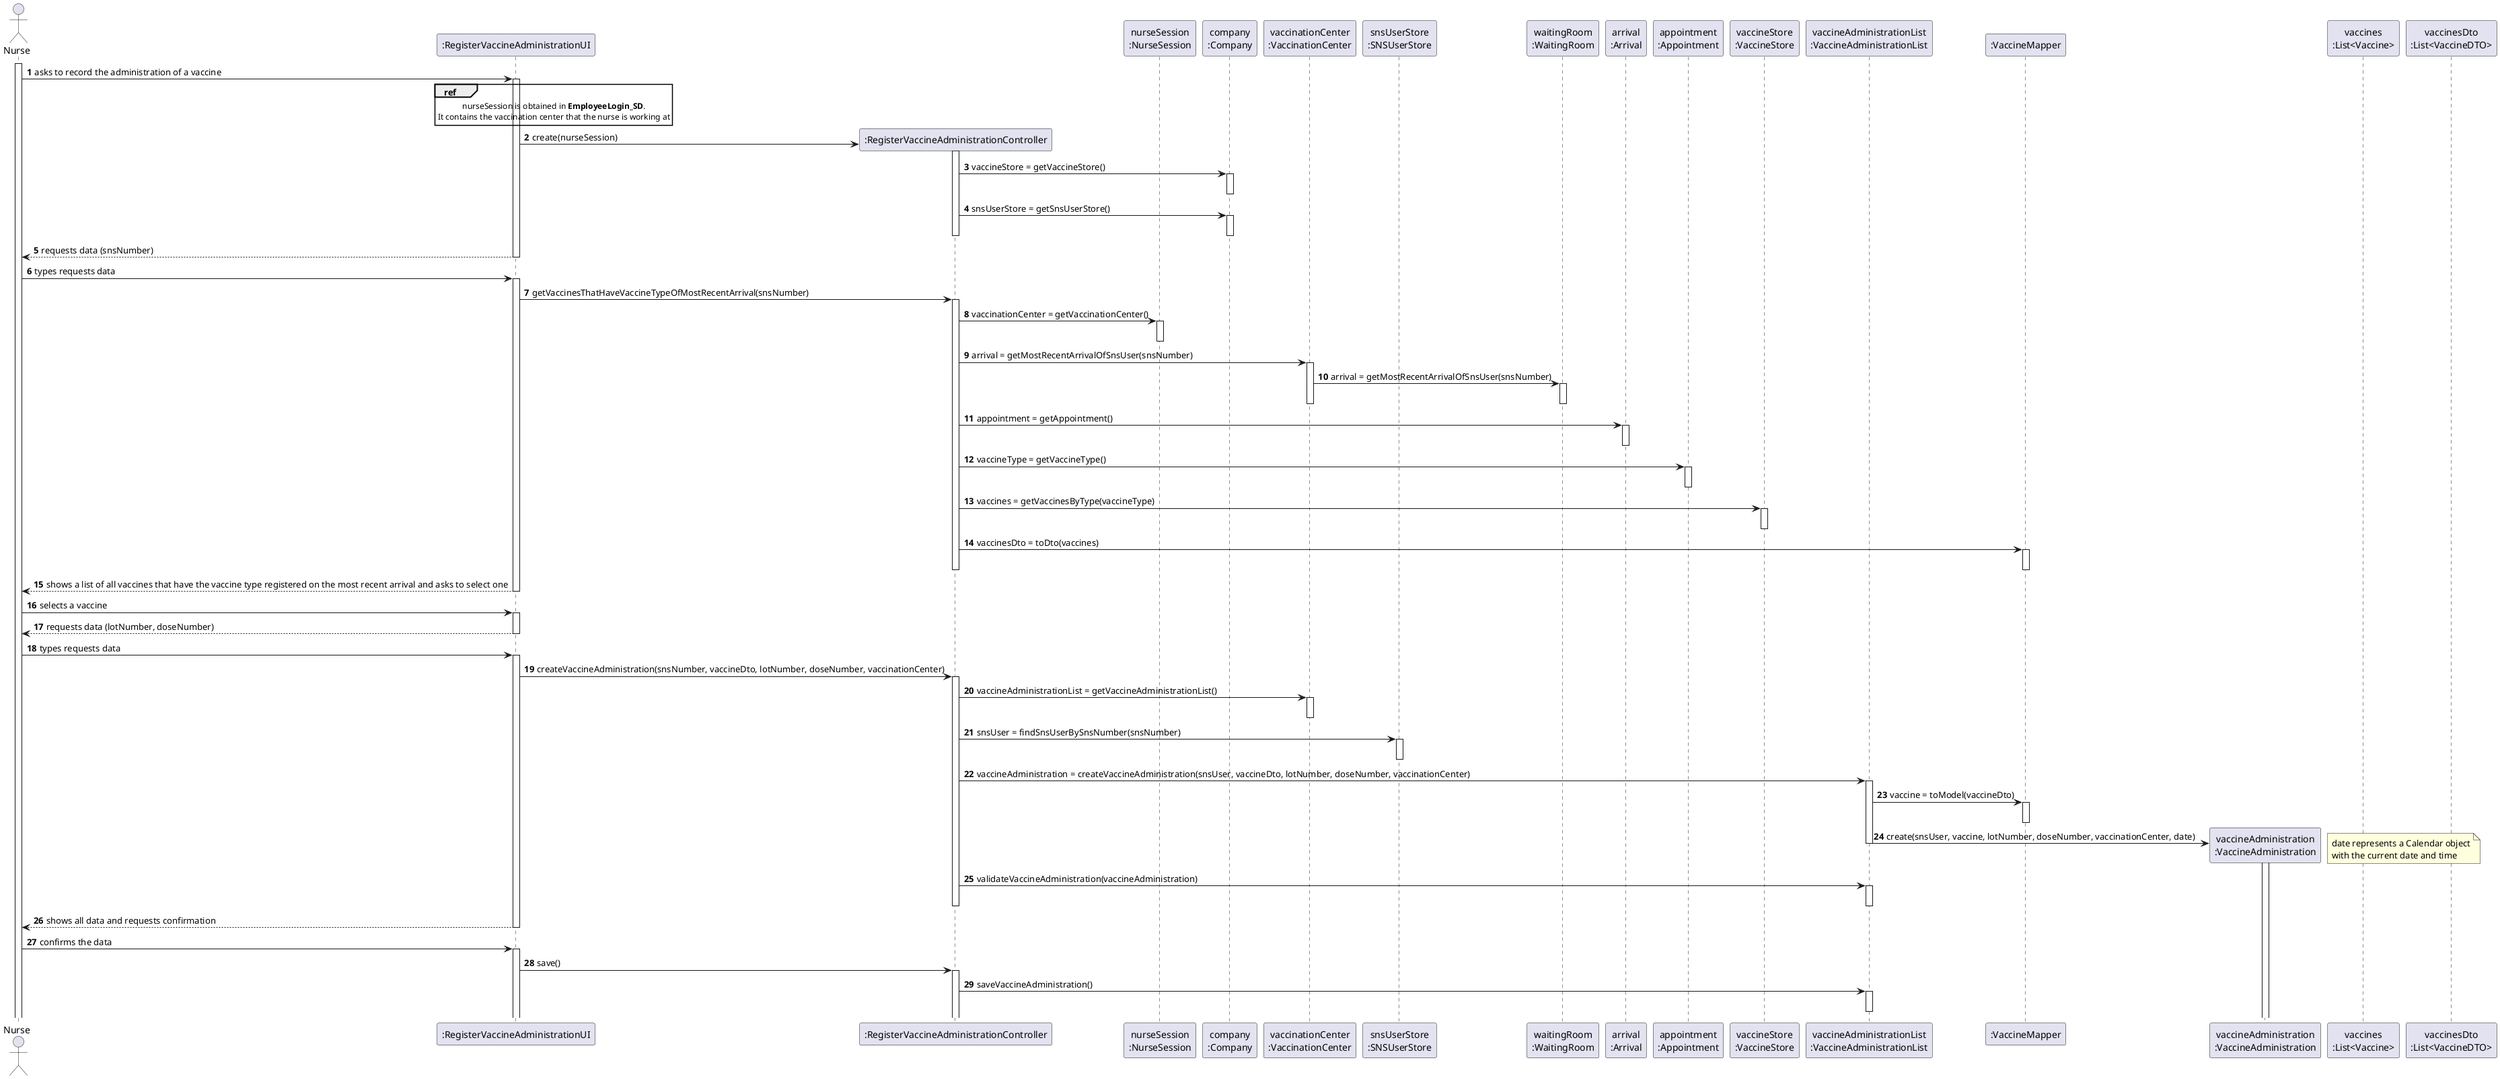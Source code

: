 @startuml US01_SD
autonumber
' hide footbox
actor "Nurse" as nurse

participant ":RegisterVaccineAdministrationUI" as ui
participant ":RegisterVaccineAdministrationController" as controller
participant "nurseSession\n:NurseSession" as nurseSession
participant "company\n:Company" as company
participant "vaccinationCenter\n:VaccinationCenter" as vaccinationCenter
participant "snsUserStore\n:SNSUserStore" as snsUserStore
participant "waitingRoom\n:WaitingRoom" as waitingRoom
participant "arrival\n:Arrival" as arrival
participant "appointment\n:Appointment" as appointment
participant "vaccineStore\n:VaccineStore" as vaccineStore
participant "vaccineAdministrationList\n:VaccineAdministrationList" as vaccineAdministrationList
participant ":VaccineMapper" as vaccineMapper
participant "vaccineAdministration\n:VaccineAdministration" as vaccineAdministration

participant "vaccines\n:List<Vaccine>" as vaccinesList
participant "vaccinesDto\n:List<VaccineDTO>" as vaccinesDtoList

activate nurse

nurse -> ui : asks to record the administration of a vaccine

activate ui
  ref over ui
    nurseSession is obtained in **EmployeeLogin_SD**.
    It contains the vaccination center that the nurse is working at
  end ref
  ui -> controller** : create(nurseSession)
  activate controller
    controller -> company : vaccineStore = getVaccineStore()
    activate company
    deactivate company
    controller -> company : snsUserStore = getSnsUserStore()
    activate company
    deactivate company
  deactivate controller
  ui --> nurse : requests data (snsNumber)
deactivate ui

nurse -> ui : types requests data

activate ui
  ui -> controller : getVaccinesThatHaveVaccineTypeOfMostRecentArrival(snsNumber)
  activate controller
    controller -> nurseSession : vaccinationCenter = getVaccinationCenter()
    activate nurseSession
    deactivate nurseSession
    controller -> vaccinationCenter : arrival = getMostRecentArrivalOfSnsUser(snsNumber)
    activate vaccinationCenter
      vaccinationCenter -> waitingRoom : arrival = getMostRecentArrivalOfSnsUser(snsNumber)
      activate waitingRoom
      deactivate waitingRoom
    deactivate vaccinationCenter
    controller -> arrival : appointment = getAppointment()
    activate arrival
    deactivate arrival
    controller -> appointment : vaccineType = getVaccineType()
    activate appointment
    deactivate appointment
    controller -> vaccineStore : vaccines = getVaccinesByType(vaccineType)
    activate vaccineStore
    deactivate vaccineStore
    controller -> vaccineMapper : vaccinesDto = toDto(vaccines)
    activate vaccineMapper
    deactivate vaccineMapper
  deactivate controller
  ui --> nurse : shows a list of all vaccines that have the vaccine type registered on the most recent arrival and asks to select one
deactivate ui

nurse -> ui : selects a vaccine

activate ui 
  ui --> nurse : requests data (lotNumber, doseNumber)
deactivate ui

nurse -> ui : types requests data

activate ui 
  ui -> controller : createVaccineAdministration(snsNumber, vaccineDto, lotNumber, doseNumber, vaccinationCenter)
  activate controller 
    controller -> vaccinationCenter : vaccineAdministrationList = getVaccineAdministrationList()
    activate vaccinationCenter
    deactivate vaccinationCenter
    controller -> snsUserStore : snsUser = findSnsUserBySnsNumber(snsNumber)
    activate snsUserStore
    deactivate snsUserStore
    controller -> vaccineAdministrationList : vaccineAdministration = createVaccineAdministration(snsUser, vaccineDto, lotNumber, doseNumber, vaccinationCenter)
    activate vaccineAdministrationList
      vaccineAdministrationList -> vaccineMapper : vaccine = toModel(vaccineDto)
      activate vaccineMapper
      deactivate vaccineMapper
      vaccineAdministrationList -> vaccineAdministration** : create(snsUser, vaccine, lotNumber, doseNumber, vaccinationCenter, date)
      activate vaccineAdministration
      deactivate vaccineAdministration
      note right
        date represents a Calendar object
        with the current date and time
      end note
    deactivate vaccineAdministrationList
    controller -> vaccineAdministrationList : validateVaccineAdministration(vaccineAdministration)
    activate vaccineAdministrationList
    deactivate vaccineAdministrationList
  deactivate controller
  ui --> nurse : shows all data and requests confirmation
deactivate ui

nurse -> ui : confirms the data

activate ui
  ui -> controller : save()
  activate controller
    controller -> vaccineAdministrationList : saveVaccineAdministration()
    activate vaccineAdministrationList
    deactivate vaccineAdministrationList
    